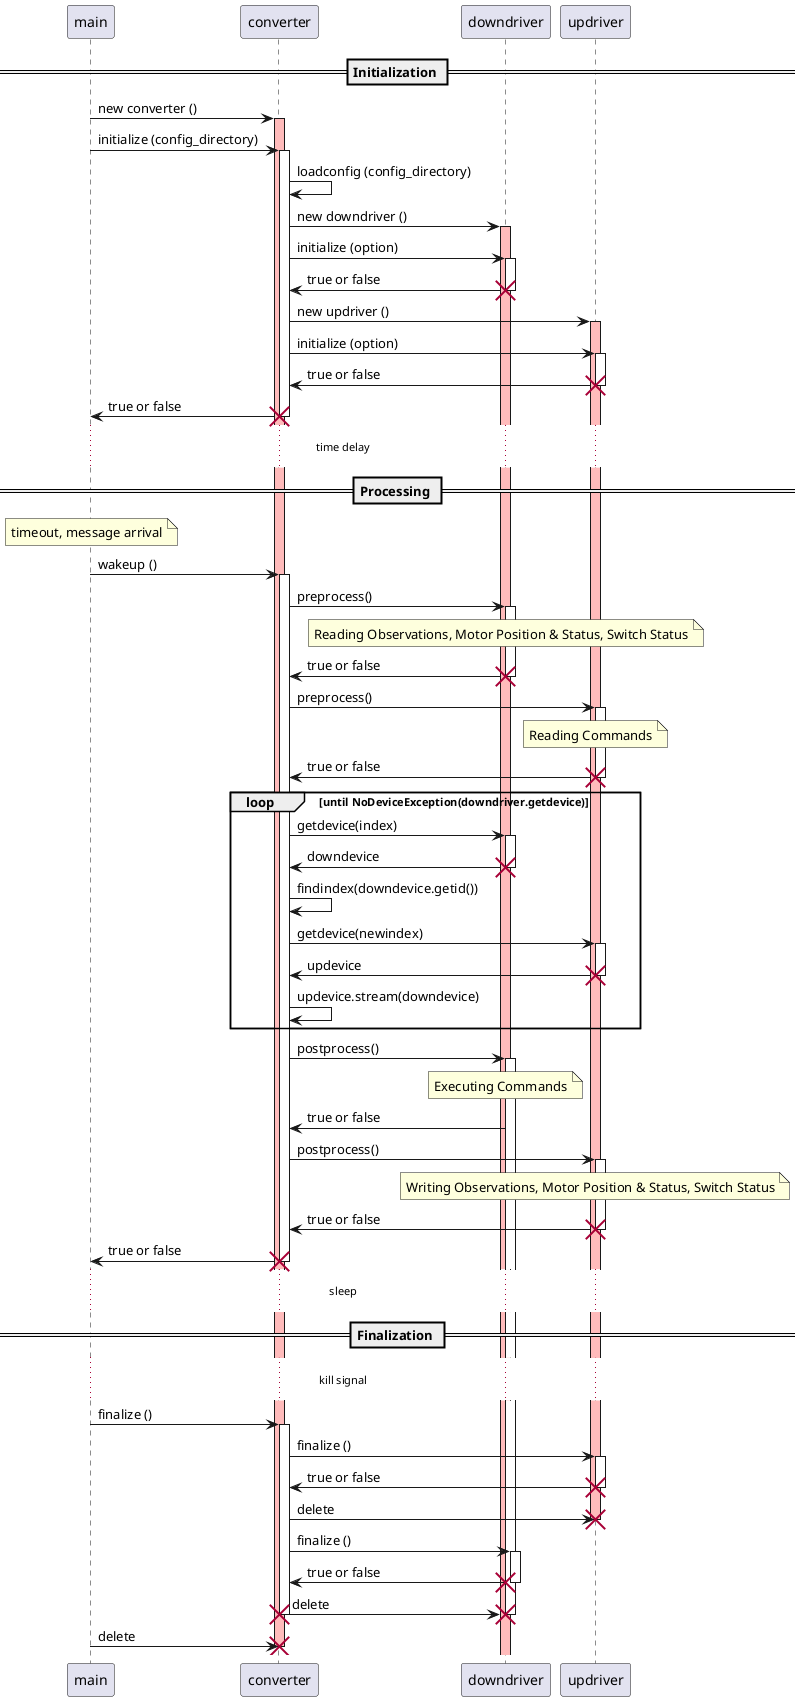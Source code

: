 @startuml

== Initialization ==
main -> converter : new converter ()
activate converter #FFBBBB
main -> converter : initialize (config_directory)
activate converter
converter -> converter : loadconfig (config_directory)
converter -> downdriver : new downdriver ()
activate downdriver #FFBBBB
converter -> downdriver : initialize (option)
activate downdriver
downdriver -> converter : true or false
destroy downdriver

converter -> updriver : new updriver ()
activate updriver #FFBBBB
converter -> updriver : initialize (option)
activate updriver
updriver -> converter : true or false
destroy updriver
converter -> main : true or false
destroy converter

... time delay ...
== Processing ==
note over main
  timeout, message arrival
end note
main -> converter : wakeup ()
activate converter
converter -> downdriver : preprocess()
activate downdriver
note over downdriver
  Reading Observations, Motor Position & Status, Switch Status
end note
downdriver -> converter : true or false
destroy downdriver
converter -> updriver : preprocess()
activate updriver
note over updriver
  Reading Commands
end note
updriver -> converter : true or false
destroy updriver

loop until NoDeviceException(downdriver.getdevice)
  converter -> downdriver : getdevice(index)
  activate downdriver
  downdriver -> converter : downdevice
  destroy downdriver
  converter -> converter : findindex(downdevice.getid())
  converter -> updriver : getdevice(newindex)
  activate updriver
  updriver -> converter : updevice
  destroy updriver
  converter -> converter : updevice.stream(downdevice)
end

converter -> downdriver : postprocess()
activate downdriver
note over downdriver
  Executing Commands
end note
downdriver -> converter : true or false
converter -> updriver : postprocess()
activate updriver
note over updriver
  Writing Observations, Motor Position & Status, Switch Status
end note
updriver -> converter : true or false
destroy updriver

converter -> main : true or false
destroy converter
... sleep ...

== Finalization ==
... kill signal ...
main -> converter : finalize ()
activate converter
converter -> updriver : finalize ()
activate updriver
updriver -> converter : true or false
destroy updriver
converter -> updriver : delete
destroy updriver
converter -> downdriver : finalize ()
activate downdriver
downdriver -> converter : true or false
destroy downdriver
converter -> downdriver : delete
destroy downdriver
destroy converter
main -> converter : delete
destroy converter

@enduml
